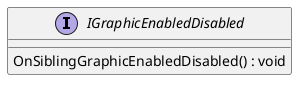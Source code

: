 @startuml
interface IGraphicEnabledDisabled {
    OnSiblingGraphicEnabledDisabled() : void
}
@enduml
